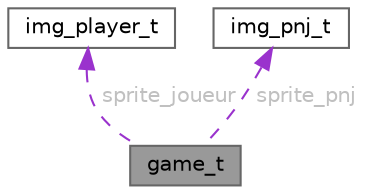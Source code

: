 digraph "game_t"
{
 // LATEX_PDF_SIZE
  bgcolor="transparent";
  edge [fontname=Helvetica,fontsize=10,labelfontname=Helvetica,labelfontsize=10];
  node [fontname=Helvetica,fontsize=10,shape=box,height=0.2,width=0.4];
  Node1 [id="Node000001",label="game_t",height=0.2,width=0.4,color="gray40", fillcolor="grey60", style="filled", fontcolor="black",tooltip="Structure principale contenant les ressources et paramètres liés à la gestion du jeu."];
  Node2 -> Node1 [id="edge1_Node000001_Node000002",dir="back",color="darkorchid3",style="dashed",tooltip=" ",label=" sprite_joueur",fontcolor="grey" ];
  Node2 [id="Node000002",label="img_player_t",height=0.2,width=0.4,color="gray40", fillcolor="white", style="filled",URL="$structimg__player__t.html",tooltip="Structure contenant les différentes textures du joueur selon les directions de déplacement."];
  Node3 -> Node1 [id="edge2_Node000001_Node000003",dir="back",color="darkorchid3",style="dashed",tooltip=" ",label=" sprite_pnj",fontcolor="grey" ];
  Node3 [id="Node000003",label="img_pnj_t",height=0.2,width=0.4,color="gray40", fillcolor="white", style="filled",URL="$structimg__pnj__t.html",tooltip="Structure regroupant les textures utilisées pour afficher les PNJs du jeu."];
}
